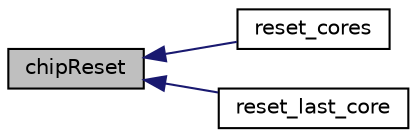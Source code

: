 digraph "chipReset"
{
 // INTERACTIVE_SVG=YES
  edge [fontname="Helvetica",fontsize="10",labelfontname="Helvetica",labelfontsize="10"];
  node [fontname="Helvetica",fontsize="10",shape=record];
  rankdir="LR";
  Node1 [label="chipReset",height=0.2,width=0.4,color="black", fillcolor="grey75", style="filled" fontcolor="black"];
  Node1 -> Node2 [dir="back",color="midnightblue",fontsize="10",style="solid",fontname="Helvetica"];
  Node2 [label="reset_cores",height=0.2,width=0.4,color="black", fillcolor="white", style="filled",URL="$flash__somanet_8xc.html#a81e371718b1d30be39ca667b3c3876f9"];
  Node1 -> Node3 [dir="back",color="midnightblue",fontsize="10",style="solid",fontname="Helvetica"];
  Node3 [label="reset_last_core",height=0.2,width=0.4,color="black", fillcolor="white", style="filled",URL="$flash__somanet_8xc.html#ac5c0ead4f37073baa8a333464bd1fe52"];
}
